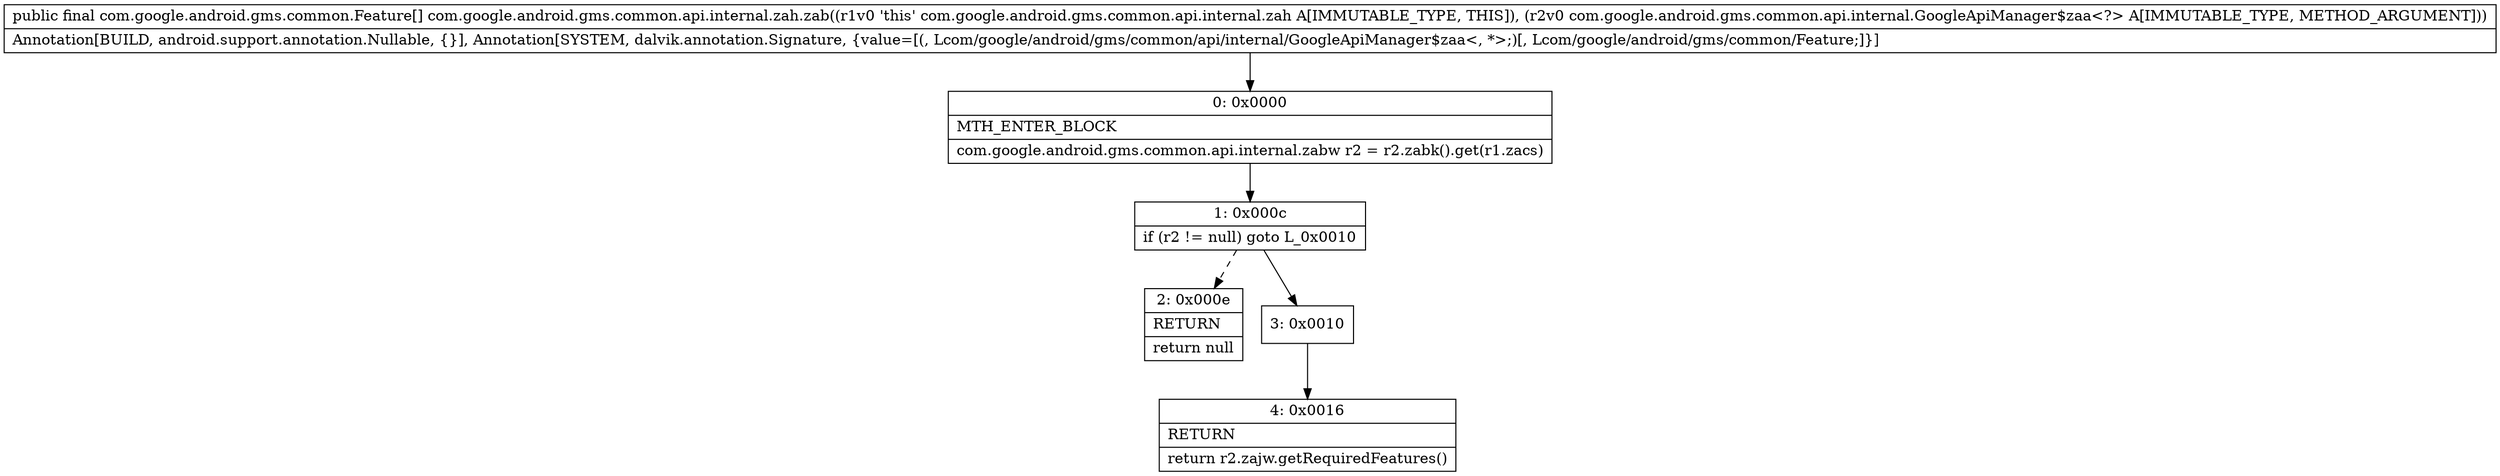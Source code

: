 digraph "CFG forcom.google.android.gms.common.api.internal.zah.zab(Lcom\/google\/android\/gms\/common\/api\/internal\/GoogleApiManager$zaa;)[Lcom\/google\/android\/gms\/common\/Feature;" {
Node_0 [shape=record,label="{0\:\ 0x0000|MTH_ENTER_BLOCK\l|com.google.android.gms.common.api.internal.zabw r2 = r2.zabk().get(r1.zacs)\l}"];
Node_1 [shape=record,label="{1\:\ 0x000c|if (r2 != null) goto L_0x0010\l}"];
Node_2 [shape=record,label="{2\:\ 0x000e|RETURN\l|return null\l}"];
Node_3 [shape=record,label="{3\:\ 0x0010}"];
Node_4 [shape=record,label="{4\:\ 0x0016|RETURN\l|return r2.zajw.getRequiredFeatures()\l}"];
MethodNode[shape=record,label="{public final com.google.android.gms.common.Feature[] com.google.android.gms.common.api.internal.zah.zab((r1v0 'this' com.google.android.gms.common.api.internal.zah A[IMMUTABLE_TYPE, THIS]), (r2v0 com.google.android.gms.common.api.internal.GoogleApiManager$zaa\<?\> A[IMMUTABLE_TYPE, METHOD_ARGUMENT]))  | Annotation[BUILD, android.support.annotation.Nullable, \{\}], Annotation[SYSTEM, dalvik.annotation.Signature, \{value=[(, Lcom\/google\/android\/gms\/common\/api\/internal\/GoogleApiManager$zaa\<, *\>;)[, Lcom\/google\/android\/gms\/common\/Feature;]\}]\l}"];
MethodNode -> Node_0;
Node_0 -> Node_1;
Node_1 -> Node_2[style=dashed];
Node_1 -> Node_3;
Node_3 -> Node_4;
}

